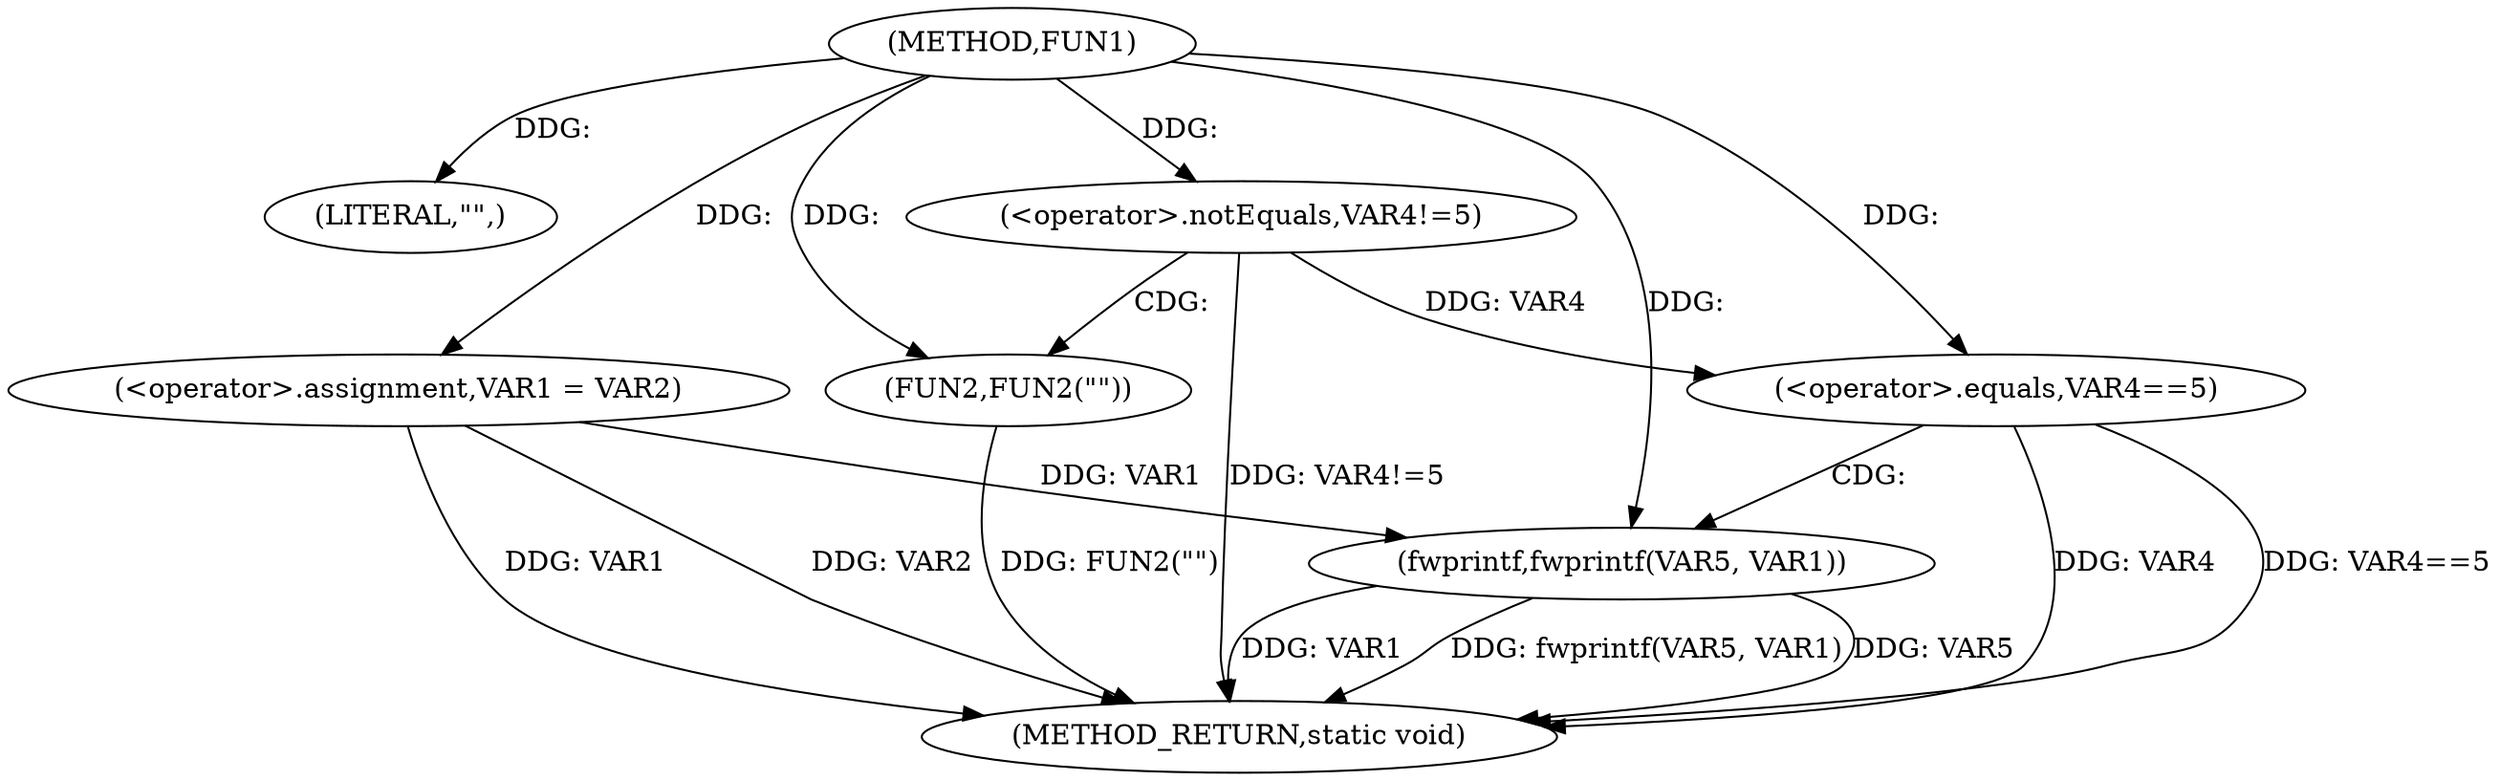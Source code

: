 digraph FUN1 {  
"1000100" [label = "(METHOD,FUN1)" ]
"1000124" [label = "(METHOD_RETURN,static void)" ]
"1000103" [label = "(LITERAL,\"\",)" ]
"1000104" [label = "(<operator>.assignment,VAR1 = VAR2)" ]
"1000108" [label = "(<operator>.notEquals,VAR4!=5)" ]
"1000112" [label = "(FUN2,FUN2(\"\"))" ]
"1000117" [label = "(<operator>.equals,VAR4==5)" ]
"1000121" [label = "(fwprintf,fwprintf(VAR5, VAR1))" ]
  "1000117" -> "1000124"  [ label = "DDG: VAR4==5"] 
  "1000108" -> "1000124"  [ label = "DDG: VAR4!=5"] 
  "1000104" -> "1000124"  [ label = "DDG: VAR1"] 
  "1000121" -> "1000124"  [ label = "DDG: VAR1"] 
  "1000121" -> "1000124"  [ label = "DDG: fwprintf(VAR5, VAR1)"] 
  "1000117" -> "1000124"  [ label = "DDG: VAR4"] 
  "1000112" -> "1000124"  [ label = "DDG: FUN2(\"\")"] 
  "1000121" -> "1000124"  [ label = "DDG: VAR5"] 
  "1000104" -> "1000124"  [ label = "DDG: VAR2"] 
  "1000100" -> "1000103"  [ label = "DDG: "] 
  "1000100" -> "1000104"  [ label = "DDG: "] 
  "1000100" -> "1000108"  [ label = "DDG: "] 
  "1000100" -> "1000112"  [ label = "DDG: "] 
  "1000108" -> "1000117"  [ label = "DDG: VAR4"] 
  "1000100" -> "1000117"  [ label = "DDG: "] 
  "1000100" -> "1000121"  [ label = "DDG: "] 
  "1000104" -> "1000121"  [ label = "DDG: VAR1"] 
  "1000108" -> "1000112"  [ label = "CDG: "] 
  "1000117" -> "1000121"  [ label = "CDG: "] 
}
